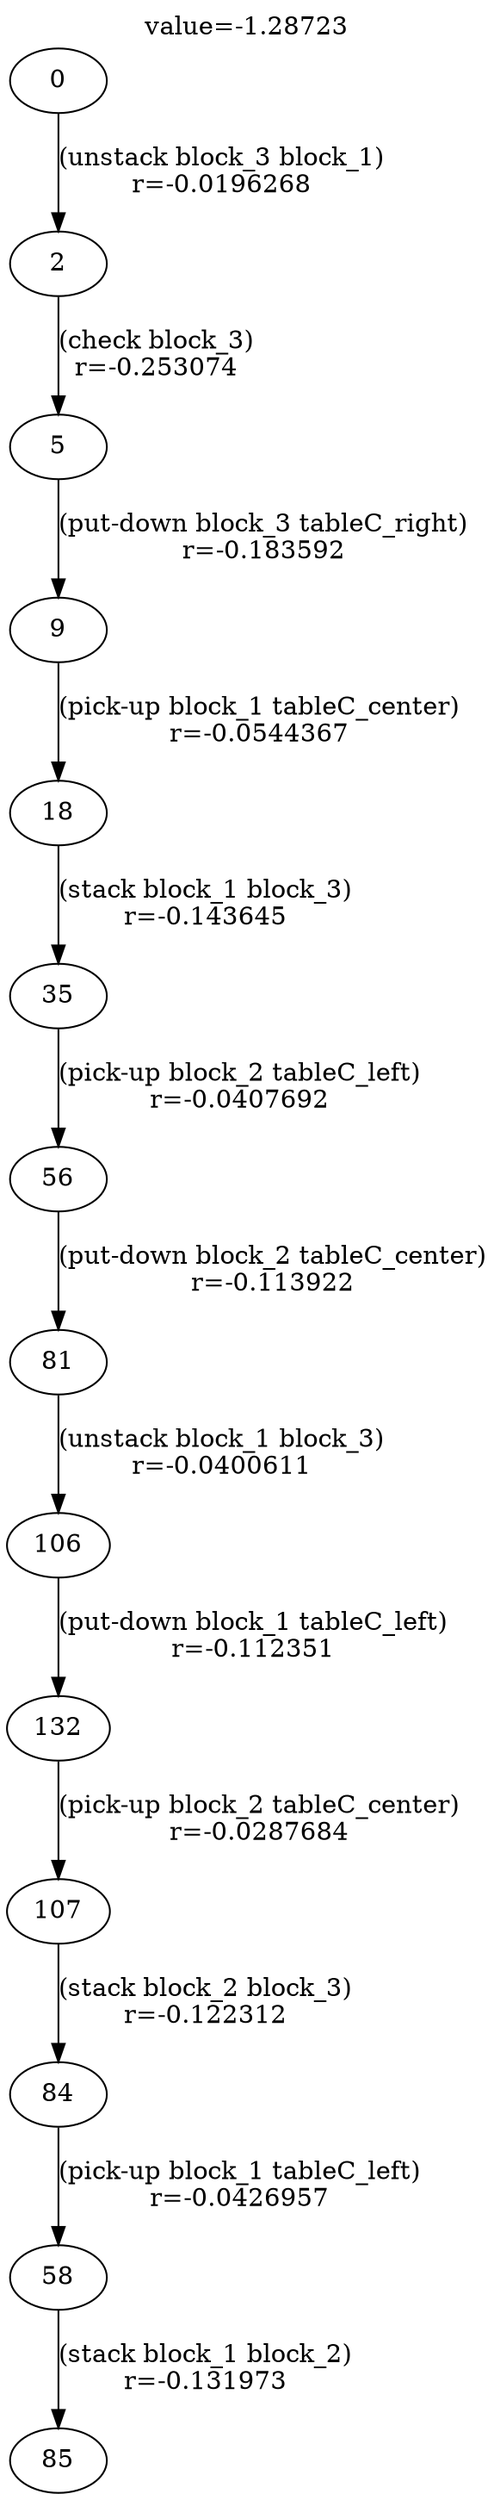 digraph g{
label="value=-1.28723"
labelloc=top
0->2 [ label="(unstack block_3 block_1)
r=-0.0196268" ];
2->5 [ label="(check block_3)
r=-0.253074" ];
5->9 [ label="(put-down block_3 tableC_right)
r=-0.183592" ];
9->18 [ label="(pick-up block_1 tableC_center)
r=-0.0544367" ];
18->35 [ label="(stack block_1 block_3)
r=-0.143645" ];
35->56 [ label="(pick-up block_2 tableC_left)
r=-0.0407692" ];
56->81 [ label="(put-down block_2 tableC_center)
r=-0.113922" ];
81->106 [ label="(unstack block_1 block_3)
r=-0.0400611" ];
106->132 [ label="(put-down block_1 tableC_left)
r=-0.112351" ];
132->107 [ label="(pick-up block_2 tableC_center)
r=-0.0287684" ];
107->84 [ label="(stack block_2 block_3)
r=-0.122312" ];
84->58 [ label="(pick-up block_1 tableC_left)
r=-0.0426957" ];
58->85 [ label="(stack block_1 block_2)
r=-0.131973" ];
}

